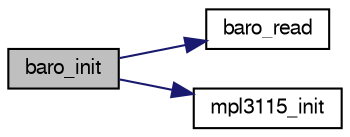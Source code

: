 digraph "baro_init"
{
  edge [fontname="FreeSans",fontsize="10",labelfontname="FreeSans",labelfontsize="10"];
  node [fontname="FreeSans",fontsize="10",shape=record];
  rankdir="LR";
  Node1 [label="baro_init",height=0.2,width=0.4,color="black", fillcolor="grey75", style="filled", fontcolor="black"];
  Node1 -> Node2 [color="midnightblue",fontsize="10",style="solid",fontname="FreeSans"];
  Node2 [label="baro_read",height=0.2,width=0.4,color="black", fillcolor="white", style="filled",URL="$swing_2baro__board_8c.html#ac92a0c0517ee3a8c9d5eeb7a31fdc316",tooltip="Check baro thread TODO something better ? "];
  Node1 -> Node3 [color="midnightblue",fontsize="10",style="solid",fontname="FreeSans"];
  Node3 [label="mpl3115_init",height=0.2,width=0.4,color="black", fillcolor="white", style="filled",URL="$mpl3115_8c.html#a99a5dd8ffadd3cd757fede313accf050"];
}
